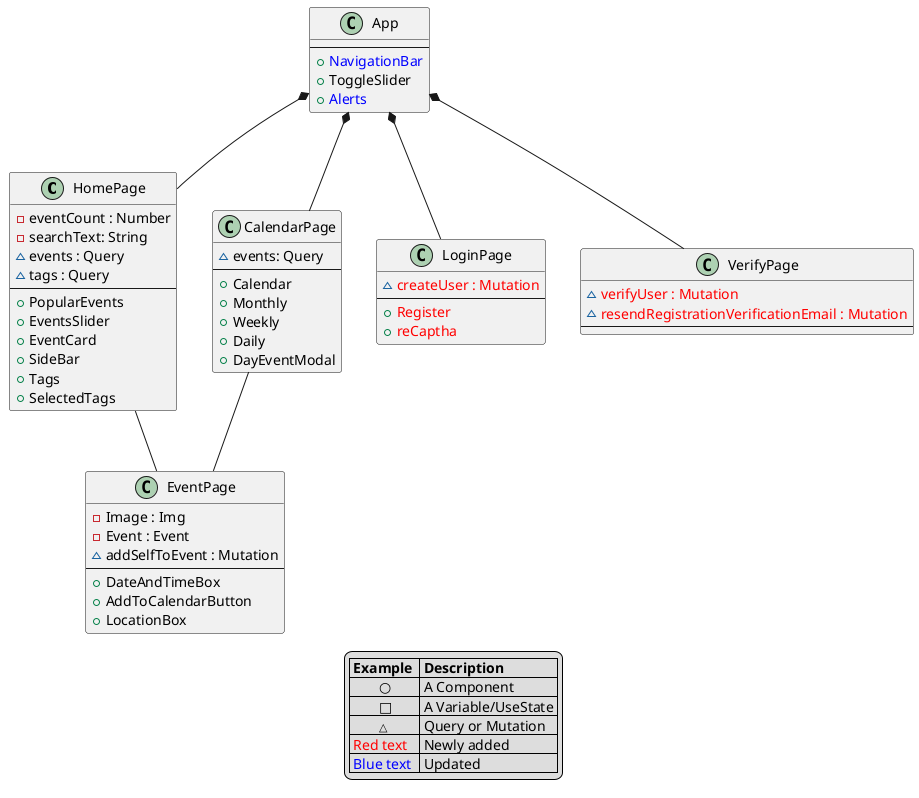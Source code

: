 @startuml FrontEndClassDiagram
class HomePage {
    - eventCount : Number
    - searchText: String
    ~ events : Query
    ~ tags : Query
    --
    + PopularEvents
    + EventsSlider
    + EventCard
    + SideBar
    + Tags 
    + SelectedTags
}

class App {
    --
    + <color:blue>NavigationBar
    + ToggleSlider
    + <color:blue>Alerts
}
class CalendarPage {
    ~ events: Query
    --
    + Calendar
    + Monthly
    + Weekly
    + Daily
    + DayEventModal    
}
class EventPage {
    -Image : Img
    -Event : Event
    ~addSelfToEvent : Mutation
    --
    + DateAndTimeBox
    + AddToCalendarButton
    + LocationBox
}
class LoginPage {
    ~ <color:red>createUser : Mutation
    --
    +<color:red>Register
    +<color:red>reCaptha
    }
    class VerifyPage {
    ~ <color:red>verifyUser : Mutation
    ~ <color:red>resendRegistrationVerificationEmail : Mutation
    --
}

App*-- HomePage 
App*-- CalendarPage   
App*-- LoginPage
App*-- VerifyPage
HomePage-- EventPage
CalendarPage-- EventPage

legend
    |= Example  |= Description |
    |        ○ | A Component |
    |        □ | A Variable/UseState |
    |        <size:11>△ | Query or Mutation |
    |<color:red> Red text | Newly added|
    |<color:blue> Blue text | Updated |
endlegend
@enduml


class AddEventPage {
    --
}

class AccountPage {
    --
}

